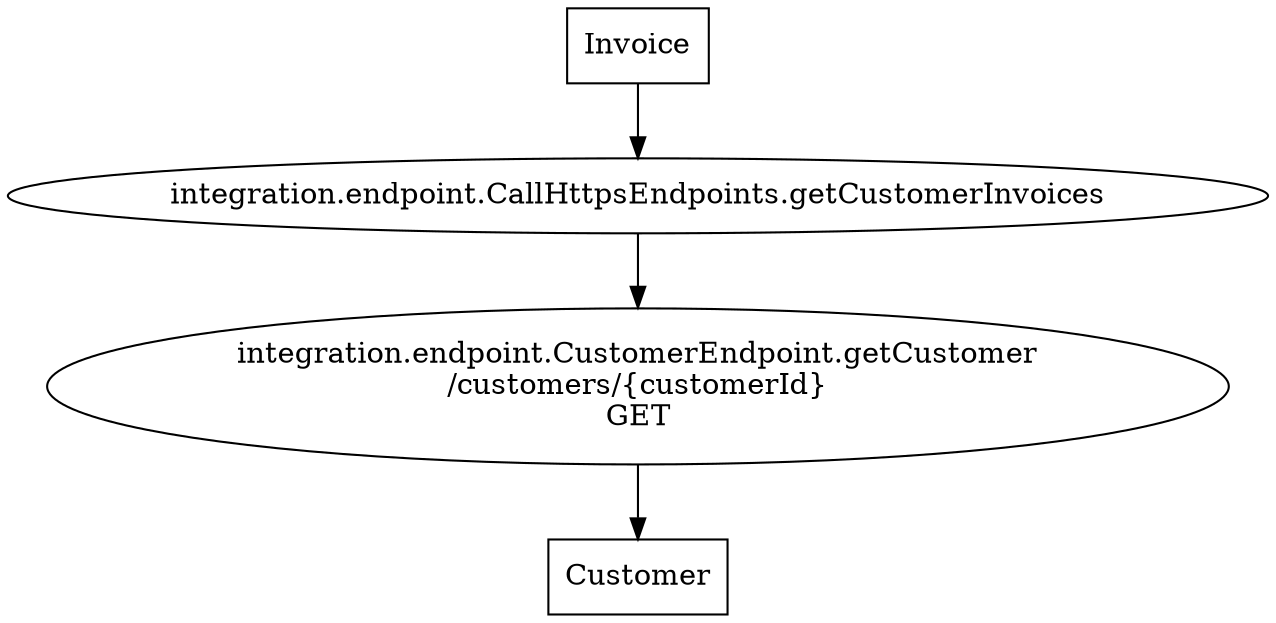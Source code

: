 digraph G {
  "1" [label="Customer" shape="rectangle"]
  "2" [label="Invoice" shape="rectangle"]

  "1#6e184a1a-b56b-4765-86db-f7ecc8173e78" [label="integration.endpoint.CustomerEndpoint.getCustomer\n/customers/{customerId}\nGET" shape="ellipse"]
  "2#2d9f08b8-c469-4ead-8d79-38e2e6070ffe" [label="integration.endpoint.CallHttpsEndpoints.getCustomerInvoices" shape="ellipse"]
  "1#6e184a1a-b56b-4765-86db-f7ecc8173e78" -> "1"
  "2#2d9f08b8-c469-4ead-8d79-38e2e6070ffe" -> "1#6e184a1a-b56b-4765-86db-f7ecc8173e78"
  "2" -> "2#2d9f08b8-c469-4ead-8d79-38e2e6070ffe"
}